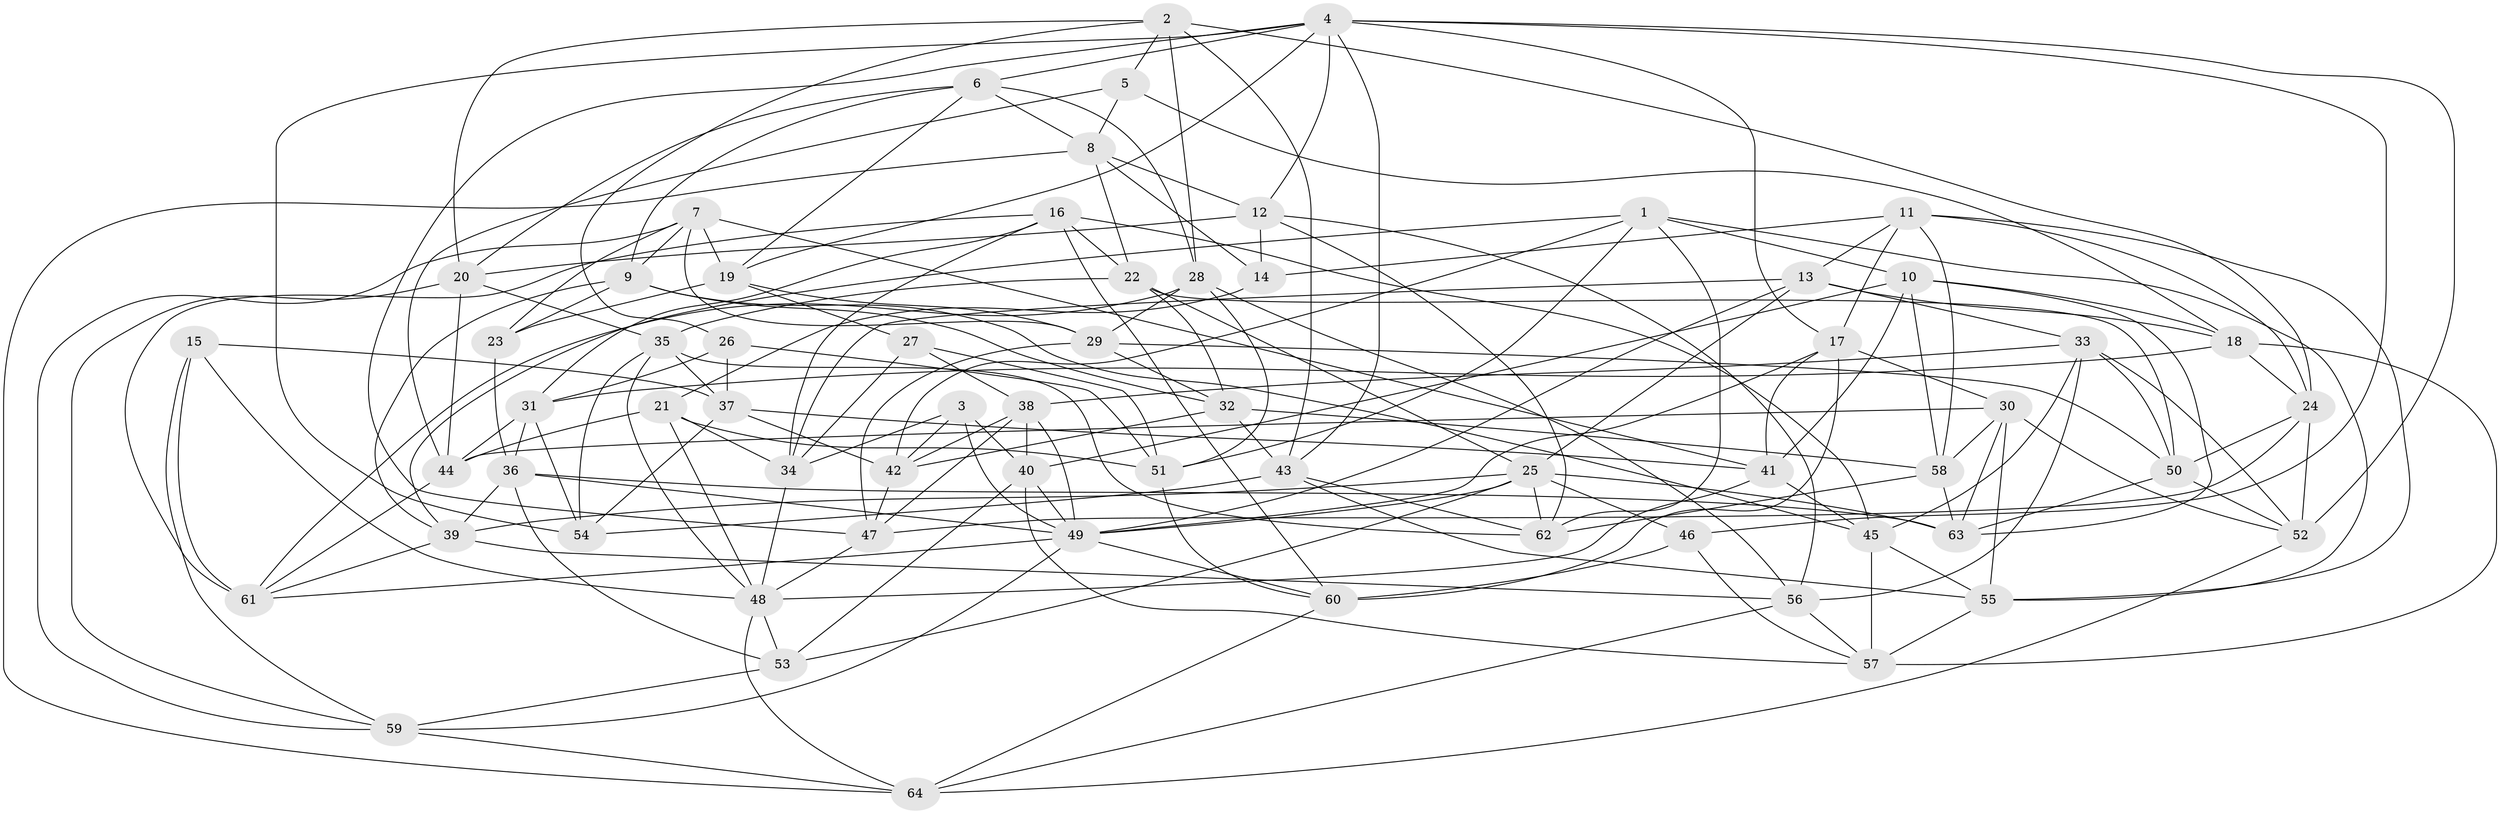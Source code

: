 // original degree distribution, {4: 1.0}
// Generated by graph-tools (version 1.1) at 2025/50/03/09/25 03:50:47]
// undirected, 64 vertices, 188 edges
graph export_dot {
graph [start="1"]
  node [color=gray90,style=filled];
  1;
  2;
  3;
  4;
  5;
  6;
  7;
  8;
  9;
  10;
  11;
  12;
  13;
  14;
  15;
  16;
  17;
  18;
  19;
  20;
  21;
  22;
  23;
  24;
  25;
  26;
  27;
  28;
  29;
  30;
  31;
  32;
  33;
  34;
  35;
  36;
  37;
  38;
  39;
  40;
  41;
  42;
  43;
  44;
  45;
  46;
  47;
  48;
  49;
  50;
  51;
  52;
  53;
  54;
  55;
  56;
  57;
  58;
  59;
  60;
  61;
  62;
  63;
  64;
  1 -- 10 [weight=1.0];
  1 -- 39 [weight=1.0];
  1 -- 42 [weight=1.0];
  1 -- 51 [weight=1.0];
  1 -- 55 [weight=1.0];
  1 -- 62 [weight=1.0];
  2 -- 5 [weight=1.0];
  2 -- 20 [weight=1.0];
  2 -- 24 [weight=1.0];
  2 -- 26 [weight=1.0];
  2 -- 28 [weight=1.0];
  2 -- 43 [weight=1.0];
  3 -- 34 [weight=1.0];
  3 -- 40 [weight=1.0];
  3 -- 42 [weight=1.0];
  3 -- 49 [weight=1.0];
  4 -- 6 [weight=1.0];
  4 -- 12 [weight=1.0];
  4 -- 17 [weight=1.0];
  4 -- 19 [weight=1.0];
  4 -- 43 [weight=1.0];
  4 -- 46 [weight=1.0];
  4 -- 47 [weight=1.0];
  4 -- 52 [weight=1.0];
  4 -- 54 [weight=2.0];
  5 -- 8 [weight=1.0];
  5 -- 18 [weight=1.0];
  5 -- 44 [weight=1.0];
  6 -- 8 [weight=1.0];
  6 -- 9 [weight=1.0];
  6 -- 19 [weight=1.0];
  6 -- 20 [weight=1.0];
  6 -- 28 [weight=1.0];
  7 -- 9 [weight=1.0];
  7 -- 19 [weight=1.0];
  7 -- 23 [weight=1.0];
  7 -- 29 [weight=1.0];
  7 -- 41 [weight=1.0];
  7 -- 59 [weight=1.0];
  8 -- 12 [weight=1.0];
  8 -- 14 [weight=1.0];
  8 -- 22 [weight=1.0];
  8 -- 64 [weight=1.0];
  9 -- 23 [weight=1.0];
  9 -- 32 [weight=1.0];
  9 -- 39 [weight=1.0];
  9 -- 45 [weight=1.0];
  10 -- 18 [weight=1.0];
  10 -- 40 [weight=1.0];
  10 -- 41 [weight=1.0];
  10 -- 58 [weight=1.0];
  10 -- 63 [weight=1.0];
  11 -- 13 [weight=1.0];
  11 -- 14 [weight=1.0];
  11 -- 17 [weight=1.0];
  11 -- 24 [weight=1.0];
  11 -- 55 [weight=1.0];
  11 -- 58 [weight=1.0];
  12 -- 14 [weight=1.0];
  12 -- 20 [weight=1.0];
  12 -- 56 [weight=1.0];
  12 -- 62 [weight=1.0];
  13 -- 18 [weight=1.0];
  13 -- 25 [weight=1.0];
  13 -- 33 [weight=1.0];
  13 -- 34 [weight=1.0];
  13 -- 49 [weight=1.0];
  14 -- 21 [weight=1.0];
  15 -- 37 [weight=1.0];
  15 -- 48 [weight=1.0];
  15 -- 59 [weight=1.0];
  15 -- 61 [weight=1.0];
  16 -- 22 [weight=1.0];
  16 -- 31 [weight=1.0];
  16 -- 34 [weight=1.0];
  16 -- 45 [weight=1.0];
  16 -- 60 [weight=1.0];
  16 -- 61 [weight=1.0];
  17 -- 30 [weight=1.0];
  17 -- 41 [weight=1.0];
  17 -- 49 [weight=1.0];
  17 -- 60 [weight=1.0];
  18 -- 24 [weight=1.0];
  18 -- 31 [weight=1.0];
  18 -- 57 [weight=1.0];
  19 -- 23 [weight=1.0];
  19 -- 27 [weight=1.0];
  19 -- 29 [weight=1.0];
  20 -- 35 [weight=1.0];
  20 -- 44 [weight=1.0];
  20 -- 59 [weight=1.0];
  21 -- 34 [weight=1.0];
  21 -- 44 [weight=1.0];
  21 -- 48 [weight=2.0];
  21 -- 51 [weight=1.0];
  22 -- 25 [weight=1.0];
  22 -- 32 [weight=1.0];
  22 -- 35 [weight=1.0];
  22 -- 50 [weight=1.0];
  23 -- 36 [weight=1.0];
  24 -- 47 [weight=1.0];
  24 -- 50 [weight=1.0];
  24 -- 52 [weight=1.0];
  25 -- 39 [weight=1.0];
  25 -- 46 [weight=1.0];
  25 -- 49 [weight=1.0];
  25 -- 53 [weight=1.0];
  25 -- 62 [weight=1.0];
  25 -- 63 [weight=1.0];
  26 -- 31 [weight=1.0];
  26 -- 37 [weight=1.0];
  26 -- 51 [weight=1.0];
  27 -- 34 [weight=1.0];
  27 -- 38 [weight=1.0];
  27 -- 51 [weight=1.0];
  28 -- 29 [weight=1.0];
  28 -- 51 [weight=1.0];
  28 -- 56 [weight=1.0];
  28 -- 61 [weight=1.0];
  29 -- 32 [weight=1.0];
  29 -- 47 [weight=1.0];
  29 -- 50 [weight=1.0];
  30 -- 44 [weight=1.0];
  30 -- 52 [weight=1.0];
  30 -- 55 [weight=1.0];
  30 -- 58 [weight=1.0];
  30 -- 63 [weight=1.0];
  31 -- 36 [weight=1.0];
  31 -- 44 [weight=1.0];
  31 -- 54 [weight=1.0];
  32 -- 42 [weight=1.0];
  32 -- 43 [weight=1.0];
  32 -- 58 [weight=1.0];
  33 -- 38 [weight=1.0];
  33 -- 45 [weight=1.0];
  33 -- 50 [weight=1.0];
  33 -- 52 [weight=1.0];
  33 -- 56 [weight=1.0];
  34 -- 48 [weight=1.0];
  35 -- 37 [weight=1.0];
  35 -- 48 [weight=1.0];
  35 -- 54 [weight=1.0];
  35 -- 62 [weight=1.0];
  36 -- 39 [weight=1.0];
  36 -- 49 [weight=1.0];
  36 -- 53 [weight=1.0];
  36 -- 63 [weight=1.0];
  37 -- 41 [weight=1.0];
  37 -- 42 [weight=1.0];
  37 -- 54 [weight=1.0];
  38 -- 40 [weight=1.0];
  38 -- 42 [weight=1.0];
  38 -- 47 [weight=1.0];
  38 -- 49 [weight=1.0];
  39 -- 56 [weight=1.0];
  39 -- 61 [weight=1.0];
  40 -- 49 [weight=1.0];
  40 -- 53 [weight=1.0];
  40 -- 57 [weight=1.0];
  41 -- 45 [weight=1.0];
  41 -- 48 [weight=1.0];
  42 -- 47 [weight=1.0];
  43 -- 54 [weight=1.0];
  43 -- 55 [weight=1.0];
  43 -- 62 [weight=1.0];
  44 -- 61 [weight=1.0];
  45 -- 55 [weight=1.0];
  45 -- 57 [weight=1.0];
  46 -- 57 [weight=1.0];
  46 -- 60 [weight=1.0];
  47 -- 48 [weight=1.0];
  48 -- 53 [weight=2.0];
  48 -- 64 [weight=1.0];
  49 -- 59 [weight=1.0];
  49 -- 60 [weight=1.0];
  49 -- 61 [weight=1.0];
  50 -- 52 [weight=1.0];
  50 -- 63 [weight=1.0];
  51 -- 60 [weight=1.0];
  52 -- 64 [weight=1.0];
  53 -- 59 [weight=1.0];
  55 -- 57 [weight=1.0];
  56 -- 57 [weight=1.0];
  56 -- 64 [weight=1.0];
  58 -- 62 [weight=1.0];
  58 -- 63 [weight=1.0];
  59 -- 64 [weight=1.0];
  60 -- 64 [weight=1.0];
}

